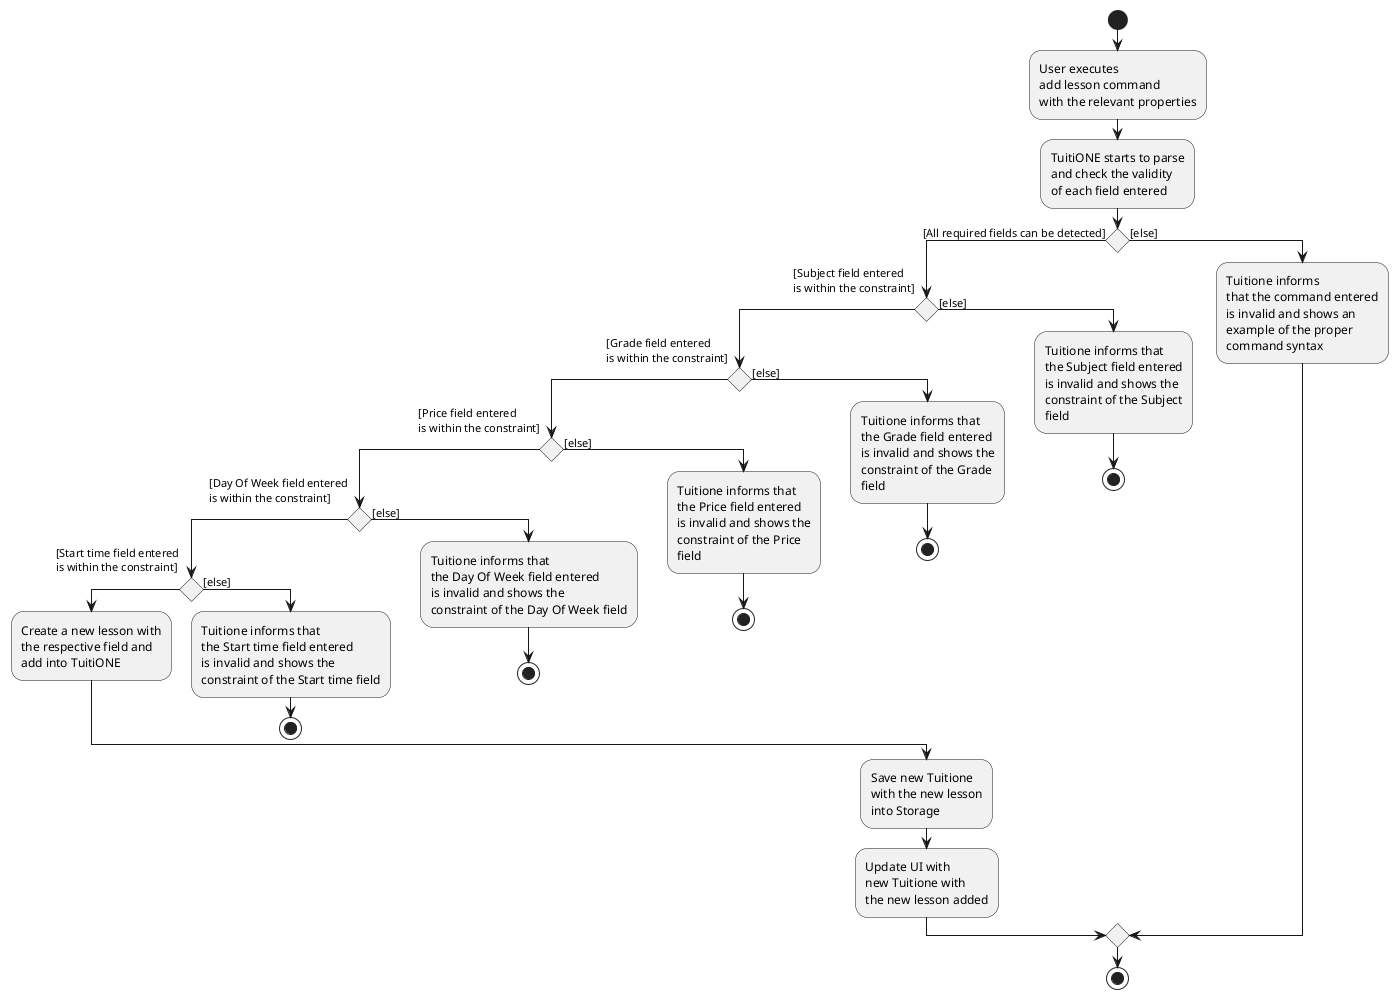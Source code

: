 @startuml
start
:User executes
add lesson command
with the relevant properties;

:TuitiONE starts to parse
and check the validity
of each field entered ;

if () then ([All required fields can be detected])

    if() then (
    [Subject field entered
    is within the constraint]
    )


    if() then (
    [Grade field entered
    is within the constraint]
    )

    if() then (
    [Price field entered
    is within the constraint]
    )

    if() then (
    [Day Of Week field entered
    is within the constraint]
    )

    if() then (
    [Start time field entered
    is within the constraint]
    )

    :Create a new lesson with
    the respective field and
    add into TuitiONE;

    else ([else])

    :Tuitione informs that
    the Start time field entered
    is invalid and shows the
    constraint of the Start time field;
    stop
    endif

    else ([else])

    :Tuitione informs that
    the Day Of Week field entered
    is invalid and shows the
    constraint of the Day Of Week field;
    stop
    endif

    else ([else])

    :Tuitione informs that
    the Price field entered
    is invalid and shows the
    constraint of the Price
    field;
    stop
    endif

    else ([else])

    :Tuitione informs that
    the Grade field entered
    is invalid and shows the
    constraint of the Grade
    field;
    stop
    endif


    else ([else])

    :Tuitione informs that
    the Subject field entered
    is invalid and shows the
    constraint of the Subject
    field;
    stop
    endif

    :Save new Tuitione
    with the new lesson
    into Storage;

    :Update UI with
    new Tuitione with
    the new lesson added;

else ([else])

    :Tuitione informs
    that the command entered
    is invalid and shows an
    example of the proper
    command syntax;

endif

stop
@enduml

